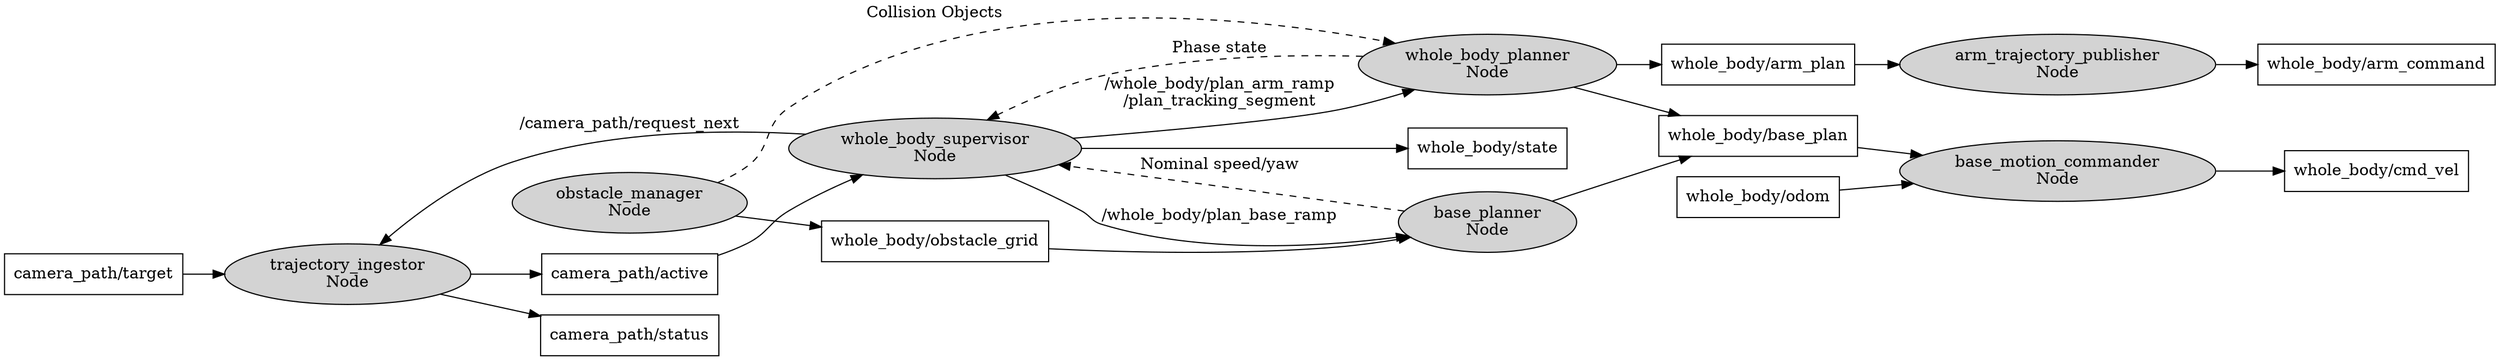 digraph RosGraph {
  rankdir=LR;
  node [shape=ellipse, style=filled, fillcolor=lightgray];

  TrajectoryIngestor [label="trajectory_ingestor\nNode"];
  WholeBodySupervisor [label="whole_body_supervisor\nNode"];
  WholeBodyPlanner [label="whole_body_planner\nNode"];
  BasePlanner [label="base_planner\nNode"];
  ArmTrajectoryPublisher [label="arm_trajectory_publisher\nNode"];
  BaseMotionCommander [label="base_motion_commander\nNode"];
  ObstacleManager [label="obstacle_manager\nNode"];

  node [shape=box, style=""];
  camera_target [label="camera_path/target"];
  camera_active [label="camera_path/active"];
  camera_status [label="camera_path/status"];
  arm_plan_topic [label="whole_body/arm_plan"];
  arm_command_topic [label="whole_body/arm_command"];
  base_plan_topic [label="whole_body/base_plan"];
  cmd_vel_topic [label="whole_body/cmd_vel"];
  odom_topic [label="whole_body/odom"];
  obstacle_grid_topic [label="whole_body/obstacle_grid"];
  supervisor_state_topic [label="whole_body/state"];

  camera_target -> TrajectoryIngestor;
  TrajectoryIngestor -> camera_active;
  TrajectoryIngestor -> camera_status;
  camera_active -> WholeBodySupervisor;
  WholeBodySupervisor -> WholeBodyPlanner [label="/whole_body/plan_arm_ramp\n/plan_tracking_segment"];
  WholeBodySupervisor -> BasePlanner [label="/whole_body/plan_base_ramp"];
  ObstacleManager -> obstacle_grid_topic;
  obstacle_grid_topic -> BasePlanner;
  ObstacleManager -> WholeBodyPlanner [label="Collision Objects", style=dashed];
  WholeBodyPlanner -> arm_plan_topic;
  WholeBodyPlanner -> base_plan_topic;
  BasePlanner -> base_plan_topic;
  arm_plan_topic -> ArmTrajectoryPublisher;
  ArmTrajectoryPublisher -> arm_command_topic;
  base_plan_topic -> BaseMotionCommander;
  BaseMotionCommander -> cmd_vel_topic;
  odom_topic -> BaseMotionCommander;
  WholeBodySupervisor -> supervisor_state_topic;
  WholeBodySupervisor -> TrajectoryIngestor [label="/camera_path/request_next"];
  BasePlanner -> WholeBodySupervisor [label="Nominal speed/yaw", style=dashed];
  WholeBodyPlanner -> WholeBodySupervisor [label="Phase state", style=dashed];
}
